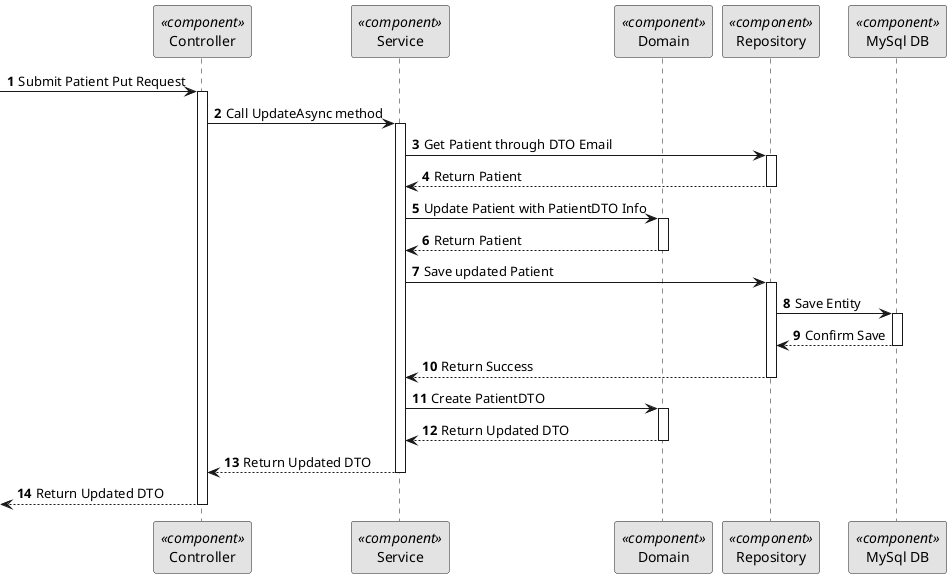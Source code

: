 @startuml 5.1.9
skinparam monochrome true
skinparam packageStyle rectangle
skinparam shadowing false

autonumber

participant "Controller" as CTRL <<component>>
participant "Service" as SERV <<component>>
participant "Domain" as DOM <<component>>
participant "Repository" as REPO <<component>>
participant "MySql DB" as BDD <<component>>


-> CTRL: Submit Patient Put Request
activate CTRL

CTRL -> SERV: Call UpdateAsync method
activate SERV

SERV -> REPO: Get Patient through DTO Email
activate REPO

REPO --> SERV: Return Patient
deactivate REPO
'TODO: Fazer algo referente à informação sensivel (?)
SERV -> DOM: Update Patient with PatientDTO Info
activate DOM

DOM --> SERV: Return Patient
deactivate DOM

SERV -> REPO : Save updated Patient
activate REPO

REPO -> BDD : Save Entity
activate BDD

BDD --> REPO : Confirm Save
deactivate BDD

REPO --> SERV : Return Success
deactivate REPO

SERV -> DOM : Create PatientDTO
activate DOM

DOM --> SERV : Return Updated DTO
deactivate DOM

SERV --> CTRL : Return Updated DTO
deactivate SERV

<-- CTRL  : Return Updated DTO
deactivate CTRL


@enduml
